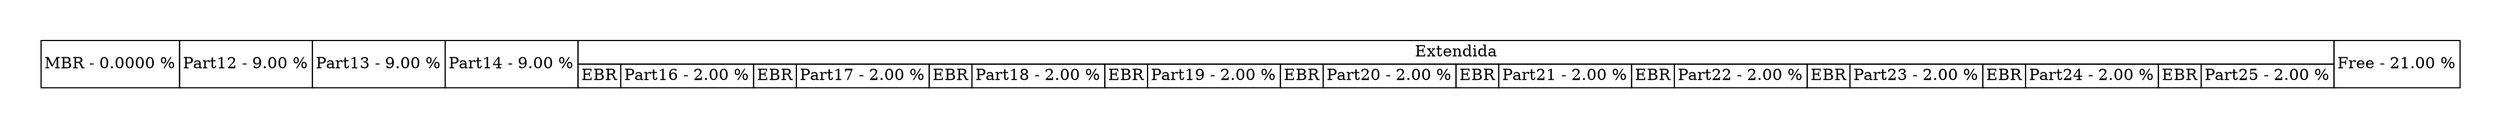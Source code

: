 digraph {
	graph[pad="0.5", nodesep="0.5", ranksep="2"]
	node [shape = plain]
	rankdir = LR
	DISK [label=<
		<table border="0" cellborder="1" cellspacing="0">
			<tr>
				<td rowspan="2">MBR - 0.0000 %</td>
				<td rowspan="2">Part12 - 9.00 %</td>
				<td rowspan="2">Part13 - 9.00 %</td>
				<td rowspan="2">Part14 - 9.00 %</td>
				<td colspan="20">Extendida</td>
				<td rowspan="2">Free - 21.00 %</td>
			</tr>
			<tr>
				<td>EBR</td>
				<td>Part16 - 2.00 %</td>
				<td>EBR</td>
				<td>Part17 - 2.00 %</td>
				<td>EBR</td>
				<td>Part18 - 2.00 %</td>
				<td>EBR</td>
				<td>Part19 - 2.00 %</td>
				<td>EBR</td>
				<td>Part20 - 2.00 %</td>
				<td>EBR</td>
				<td>Part21 - 2.00 %</td>
				<td>EBR</td>
				<td>Part22 - 2.00 %</td>
				<td>EBR</td>
				<td>Part23 - 2.00 %</td>
				<td>EBR</td>
				<td>Part24 - 2.00 %</td>
				<td>EBR</td>
				<td>Part25 - 2.00 %</td>
			</tr>
		</table>
	>]
}
